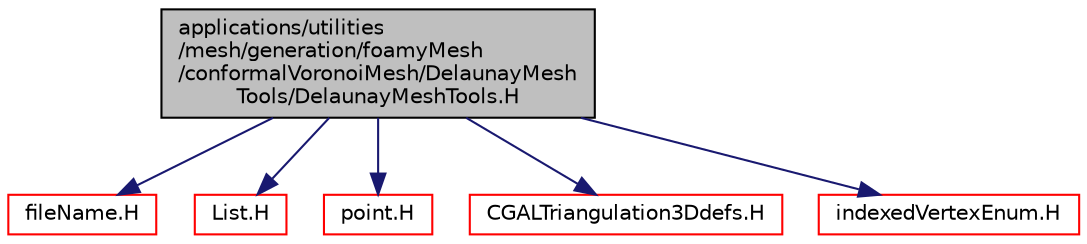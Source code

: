 digraph "applications/utilities/mesh/generation/foamyMesh/conformalVoronoiMesh/DelaunayMeshTools/DelaunayMeshTools.H"
{
  bgcolor="transparent";
  edge [fontname="Helvetica",fontsize="10",labelfontname="Helvetica",labelfontsize="10"];
  node [fontname="Helvetica",fontsize="10",shape=record];
  Node1 [label="applications/utilities\l/mesh/generation/foamyMesh\l/conformalVoronoiMesh/DelaunayMesh\lTools/DelaunayMeshTools.H",height=0.2,width=0.4,color="black", fillcolor="grey75", style="filled", fontcolor="black"];
  Node1 -> Node2 [color="midnightblue",fontsize="10",style="solid",fontname="Helvetica"];
  Node2 [label="fileName.H",height=0.2,width=0.4,color="red",URL="$a09108.html"];
  Node1 -> Node3 [color="midnightblue",fontsize="10",style="solid",fontname="Helvetica"];
  Node3 [label="List.H",height=0.2,width=0.4,color="red",URL="$a07765.html"];
  Node1 -> Node4 [color="midnightblue",fontsize="10",style="solid",fontname="Helvetica"];
  Node4 [label="point.H",height=0.2,width=0.4,color="red",URL="$a08907.html"];
  Node1 -> Node5 [color="midnightblue",fontsize="10",style="solid",fontname="Helvetica"];
  Node5 [label="CGALTriangulation3Ddefs.H",height=0.2,width=0.4,color="red",URL="$a04128.html",tooltip="CGAL data structures used for 3D Delaunay meshing. "];
  Node1 -> Node6 [color="midnightblue",fontsize="10",style="solid",fontname="Helvetica"];
  Node6 [label="indexedVertexEnum.H",height=0.2,width=0.4,color="red",URL="$a04158.html"];
}
